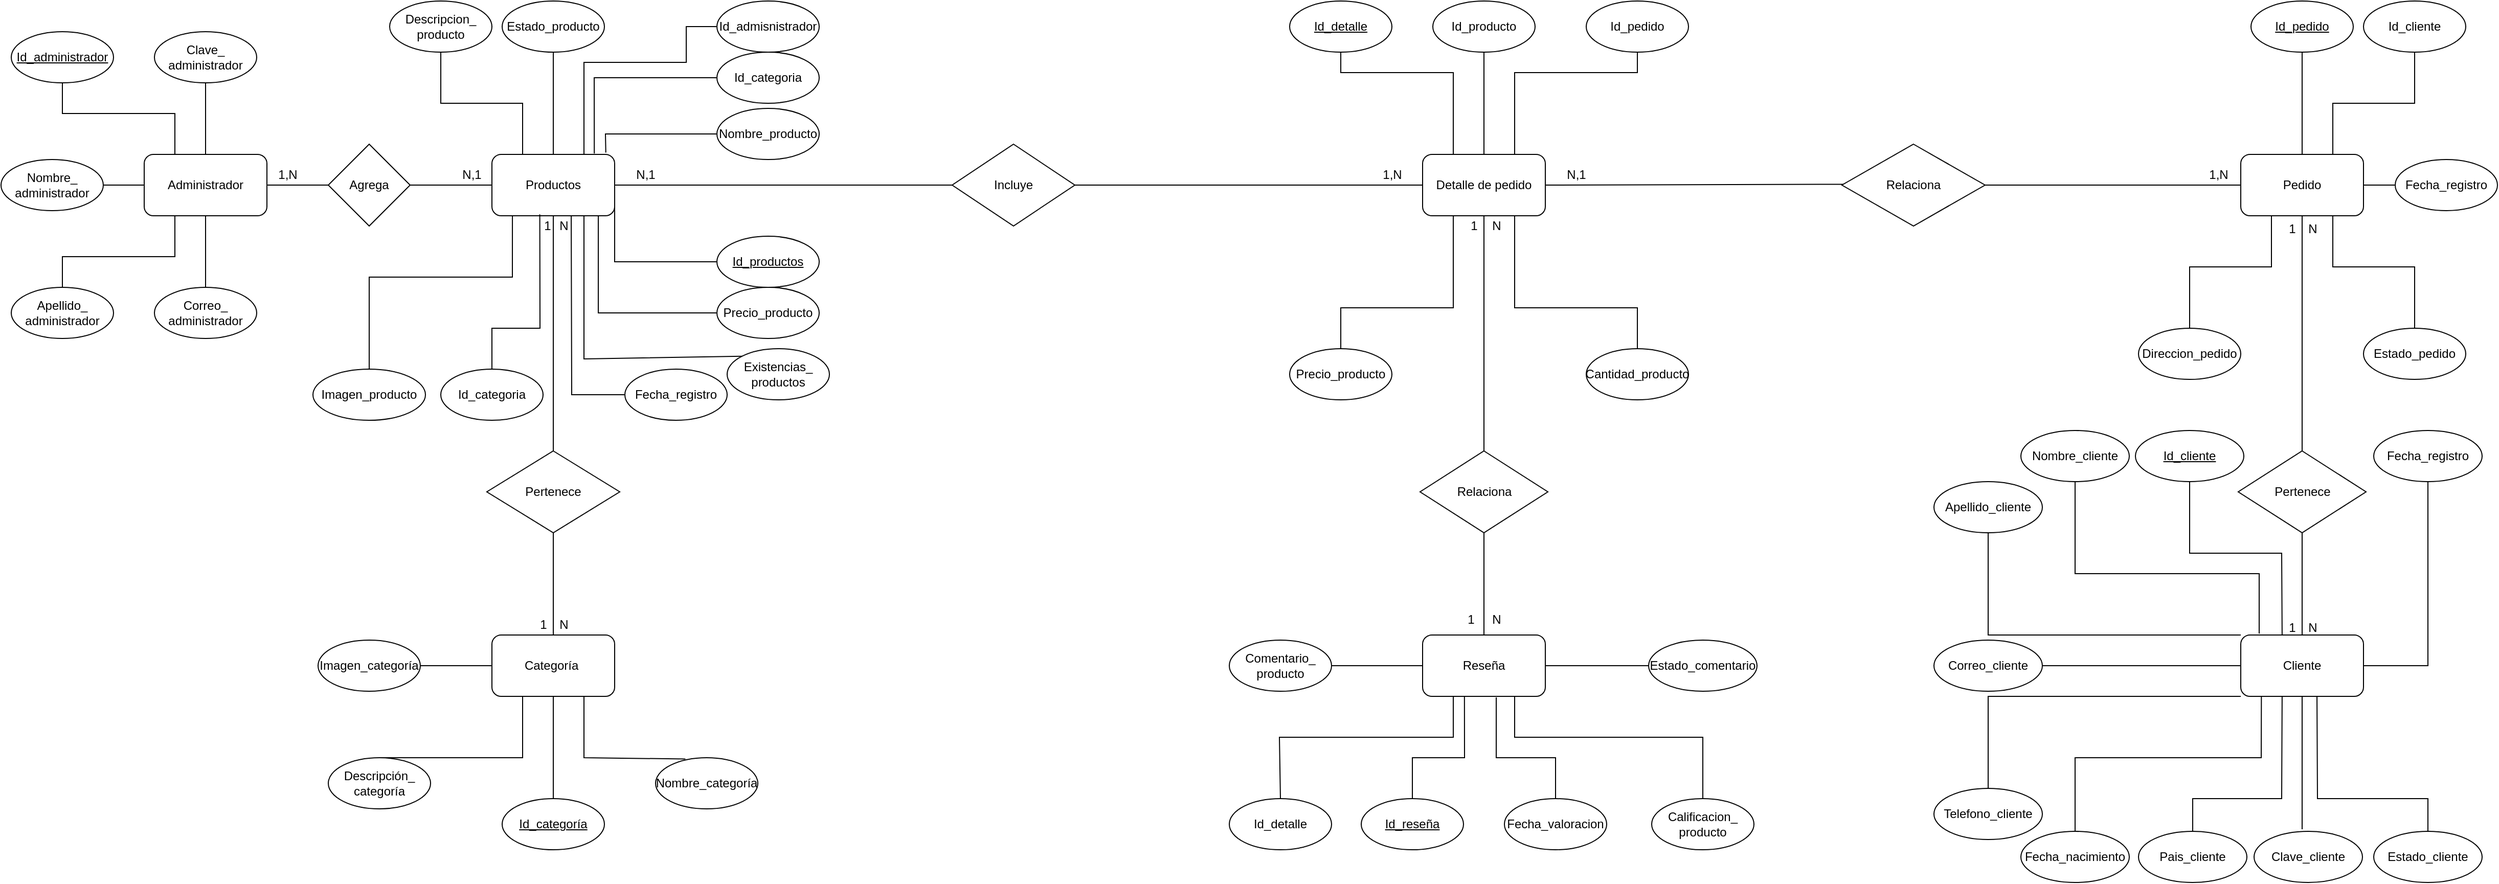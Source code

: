 <mxfile version="23.1.5" type="device">
  <diagram name="Página-1" id="8ECtquWS9Tgu9oOUBuu8">
    <mxGraphModel dx="1050" dy="621" grid="1" gridSize="10" guides="1" tooltips="1" connect="1" arrows="1" fold="1" page="1" pageScale="1" pageWidth="827" pageHeight="1169" math="0" shadow="0">
      <root>
        <mxCell id="0" />
        <mxCell id="1" parent="0" />
        <mxCell id="kZJSMgrCVQplBnDcgvXw-1" value="Administrador" style="rounded=1;whiteSpace=wrap;html=1;" parent="1" vertex="1">
          <mxGeometry x="180" y="150" width="120" height="60" as="geometry" />
        </mxCell>
        <mxCell id="kZJSMgrCVQplBnDcgvXw-2" value="&lt;u&gt;Id_administrador&lt;/u&gt;" style="ellipse;whiteSpace=wrap;html=1;" parent="1" vertex="1">
          <mxGeometry x="50" y="30" width="100" height="50" as="geometry" />
        </mxCell>
        <mxCell id="kZJSMgrCVQplBnDcgvXw-4" value="Nombre_&lt;br&gt;administrador" style="ellipse;whiteSpace=wrap;html=1;" parent="1" vertex="1">
          <mxGeometry x="40" y="155" width="100" height="50" as="geometry" />
        </mxCell>
        <mxCell id="kZJSMgrCVQplBnDcgvXw-7" value="Apellido_&lt;br&gt;administrador" style="ellipse;whiteSpace=wrap;html=1;" parent="1" vertex="1">
          <mxGeometry x="50" y="280" width="100" height="50" as="geometry" />
        </mxCell>
        <mxCell id="kZJSMgrCVQplBnDcgvXw-9" value="Correo_&lt;br&gt;administrador" style="ellipse;whiteSpace=wrap;html=1;" parent="1" vertex="1">
          <mxGeometry x="190" y="280" width="100" height="50" as="geometry" />
        </mxCell>
        <mxCell id="kZJSMgrCVQplBnDcgvXw-11" value="Clave_&lt;br&gt;administrador" style="ellipse;whiteSpace=wrap;html=1;" parent="1" vertex="1">
          <mxGeometry x="190" y="30" width="100" height="50" as="geometry" />
        </mxCell>
        <mxCell id="kZJSMgrCVQplBnDcgvXw-13" value="Agrega" style="rhombus;whiteSpace=wrap;html=1;" parent="1" vertex="1">
          <mxGeometry x="360" y="140" width="80" height="80" as="geometry" />
        </mxCell>
        <mxCell id="kZJSMgrCVQplBnDcgvXw-15" value="" style="endArrow=none;html=1;rounded=0;entryX=0.5;entryY=1;entryDx=0;entryDy=0;exitX=0.25;exitY=0;exitDx=0;exitDy=0;" parent="1" source="kZJSMgrCVQplBnDcgvXw-1" target="kZJSMgrCVQplBnDcgvXw-2" edge="1">
          <mxGeometry width="50" height="50" relative="1" as="geometry">
            <mxPoint x="70" y="140" as="sourcePoint" />
            <mxPoint x="120" y="90" as="targetPoint" />
            <Array as="points">
              <mxPoint x="210" y="110" />
              <mxPoint x="100" y="110" />
            </Array>
          </mxGeometry>
        </mxCell>
        <mxCell id="kZJSMgrCVQplBnDcgvXw-16" value="" style="endArrow=none;html=1;rounded=0;entryX=0.5;entryY=0;entryDx=0;entryDy=0;exitX=0.25;exitY=1;exitDx=0;exitDy=0;" parent="1" source="kZJSMgrCVQplBnDcgvXw-1" target="kZJSMgrCVQplBnDcgvXw-7" edge="1">
          <mxGeometry width="50" height="50" relative="1" as="geometry">
            <mxPoint x="210" y="290" as="sourcePoint" />
            <mxPoint x="100" y="220" as="targetPoint" />
            <Array as="points">
              <mxPoint x="210" y="250" />
              <mxPoint x="100" y="250" />
            </Array>
          </mxGeometry>
        </mxCell>
        <mxCell id="kZJSMgrCVQplBnDcgvXw-17" value="" style="endArrow=none;html=1;rounded=0;exitX=1;exitY=0.5;exitDx=0;exitDy=0;entryX=0;entryY=0.5;entryDx=0;entryDy=0;" parent="1" source="kZJSMgrCVQplBnDcgvXw-4" target="kZJSMgrCVQplBnDcgvXw-1" edge="1">
          <mxGeometry width="50" height="50" relative="1" as="geometry">
            <mxPoint x="140" y="240" as="sourcePoint" />
            <mxPoint x="190" y="190" as="targetPoint" />
          </mxGeometry>
        </mxCell>
        <mxCell id="kZJSMgrCVQplBnDcgvXw-18" value="" style="endArrow=none;html=1;rounded=0;entryX=0.5;entryY=1;entryDx=0;entryDy=0;exitX=0.5;exitY=0;exitDx=0;exitDy=0;" parent="1" source="kZJSMgrCVQplBnDcgvXw-1" target="kZJSMgrCVQplBnDcgvXw-11" edge="1">
          <mxGeometry width="50" height="50" relative="1" as="geometry">
            <mxPoint x="310" y="150" as="sourcePoint" />
            <mxPoint x="360" y="100" as="targetPoint" />
          </mxGeometry>
        </mxCell>
        <mxCell id="kZJSMgrCVQplBnDcgvXw-19" value="" style="endArrow=none;html=1;rounded=0;entryX=0.5;entryY=1;entryDx=0;entryDy=0;exitX=0.5;exitY=0;exitDx=0;exitDy=0;" parent="1" source="kZJSMgrCVQplBnDcgvXw-9" target="kZJSMgrCVQplBnDcgvXw-1" edge="1">
          <mxGeometry width="50" height="50" relative="1" as="geometry">
            <mxPoint x="380" y="300" as="sourcePoint" />
            <mxPoint x="430" y="250" as="targetPoint" />
          </mxGeometry>
        </mxCell>
        <mxCell id="kZJSMgrCVQplBnDcgvXw-20" value="" style="endArrow=none;html=1;rounded=0;exitX=1;exitY=0.5;exitDx=0;exitDy=0;entryX=0;entryY=0.5;entryDx=0;entryDy=0;" parent="1" source="kZJSMgrCVQplBnDcgvXw-1" target="kZJSMgrCVQplBnDcgvXw-13" edge="1">
          <mxGeometry width="50" height="50" relative="1" as="geometry">
            <mxPoint x="340" y="240" as="sourcePoint" />
            <mxPoint x="390" y="190" as="targetPoint" />
          </mxGeometry>
        </mxCell>
        <mxCell id="kZJSMgrCVQplBnDcgvXw-22" value="Productos" style="rounded=1;whiteSpace=wrap;html=1;" parent="1" vertex="1">
          <mxGeometry x="520" y="150" width="120" height="60" as="geometry" />
        </mxCell>
        <mxCell id="kZJSMgrCVQplBnDcgvXw-24" value="&lt;u&gt;Id_productos&lt;/u&gt;" style="ellipse;whiteSpace=wrap;html=1;" parent="1" vertex="1">
          <mxGeometry x="740" y="230" width="100" height="50" as="geometry" />
        </mxCell>
        <mxCell id="kZJSMgrCVQplBnDcgvXw-26" value="Id_categoria" style="ellipse;whiteSpace=wrap;html=1;" parent="1" vertex="1">
          <mxGeometry x="470" y="360" width="100" height="50" as="geometry" />
        </mxCell>
        <mxCell id="kZJSMgrCVQplBnDcgvXw-28" value="Id_categoria" style="ellipse;whiteSpace=wrap;html=1;" parent="1" vertex="1">
          <mxGeometry x="740" y="50" width="100" height="50" as="geometry" />
        </mxCell>
        <mxCell id="kZJSMgrCVQplBnDcgvXw-29" value="Nombre_producto" style="ellipse;whiteSpace=wrap;html=1;" parent="1" vertex="1">
          <mxGeometry x="740" y="105" width="100" height="50" as="geometry" />
        </mxCell>
        <mxCell id="kZJSMgrCVQplBnDcgvXw-31" value="Descripcion_&lt;br&gt;producto" style="ellipse;whiteSpace=wrap;html=1;" parent="1" vertex="1">
          <mxGeometry x="420" width="100" height="50" as="geometry" />
        </mxCell>
        <mxCell id="kZJSMgrCVQplBnDcgvXw-34" value="Precio_producto" style="ellipse;whiteSpace=wrap;html=1;" parent="1" vertex="1">
          <mxGeometry x="740" y="280" width="100" height="50" as="geometry" />
        </mxCell>
        <mxCell id="kZJSMgrCVQplBnDcgvXw-36" value="Imagen_producto" style="ellipse;whiteSpace=wrap;html=1;" parent="1" vertex="1">
          <mxGeometry x="345" y="360" width="110" height="50" as="geometry" />
        </mxCell>
        <mxCell id="kZJSMgrCVQplBnDcgvXw-38" value="Estado_producto" style="ellipse;whiteSpace=wrap;html=1;" parent="1" vertex="1">
          <mxGeometry x="530" width="100" height="50" as="geometry" />
        </mxCell>
        <mxCell id="kZJSMgrCVQplBnDcgvXw-40" value="Id_admisnistrador" style="ellipse;whiteSpace=wrap;html=1;" parent="1" vertex="1">
          <mxGeometry x="740" width="100" height="50" as="geometry" />
        </mxCell>
        <mxCell id="kZJSMgrCVQplBnDcgvXw-21" value="" style="endArrow=none;html=1;rounded=0;exitX=1;exitY=0.5;exitDx=0;exitDy=0;entryX=0;entryY=0.5;entryDx=0;entryDy=0;" parent="1" source="kZJSMgrCVQplBnDcgvXw-13" target="kZJSMgrCVQplBnDcgvXw-22" edge="1">
          <mxGeometry width="50" height="50" relative="1" as="geometry">
            <mxPoint x="460" y="190" as="sourcePoint" />
            <mxPoint x="470" y="180" as="targetPoint" />
          </mxGeometry>
        </mxCell>
        <mxCell id="kZJSMgrCVQplBnDcgvXw-46" value="" style="endArrow=none;html=1;rounded=0;exitX=0.5;exitY=0;exitDx=0;exitDy=0;entryX=0.5;entryY=1;entryDx=0;entryDy=0;" parent="1" source="kZJSMgrCVQplBnDcgvXw-22" target="kZJSMgrCVQplBnDcgvXw-38" edge="1">
          <mxGeometry width="50" height="50" relative="1" as="geometry">
            <mxPoint x="570" y="150" as="sourcePoint" />
            <mxPoint x="620" y="100" as="targetPoint" />
          </mxGeometry>
        </mxCell>
        <mxCell id="kZJSMgrCVQplBnDcgvXw-47" value="" style="endArrow=none;html=1;rounded=0;exitX=0.39;exitY=0.977;exitDx=0;exitDy=0;exitPerimeter=0;entryX=0.5;entryY=0;entryDx=0;entryDy=0;" parent="1" source="kZJSMgrCVQplBnDcgvXw-22" target="kZJSMgrCVQplBnDcgvXw-26" edge="1">
          <mxGeometry width="50" height="50" relative="1" as="geometry">
            <mxPoint x="600" y="140" as="sourcePoint" />
            <mxPoint x="690" y="20" as="targetPoint" />
            <Array as="points">
              <mxPoint x="567" y="320" />
              <mxPoint x="520" y="320" />
            </Array>
          </mxGeometry>
        </mxCell>
        <mxCell id="kZJSMgrCVQplBnDcgvXw-48" value="" style="endArrow=none;html=1;rounded=0;exitX=0.75;exitY=0;exitDx=0;exitDy=0;entryX=0;entryY=0.5;entryDx=0;entryDy=0;" parent="1" source="kZJSMgrCVQplBnDcgvXw-22" target="kZJSMgrCVQplBnDcgvXw-40" edge="1">
          <mxGeometry width="50" height="50" relative="1" as="geometry">
            <mxPoint x="640" y="140" as="sourcePoint" />
            <mxPoint x="610" y="40" as="targetPoint" />
            <Array as="points">
              <mxPoint x="610" y="60" />
              <mxPoint x="710" y="60" />
              <mxPoint x="710" y="25" />
            </Array>
          </mxGeometry>
        </mxCell>
        <mxCell id="kZJSMgrCVQplBnDcgvXw-49" value="" style="endArrow=none;html=1;rounded=0;exitX=0.834;exitY=-0.014;exitDx=0;exitDy=0;exitPerimeter=0;entryX=0;entryY=0.5;entryDx=0;entryDy=0;" parent="1" source="kZJSMgrCVQplBnDcgvXw-22" target="kZJSMgrCVQplBnDcgvXw-28" edge="1">
          <mxGeometry width="50" height="50" relative="1" as="geometry">
            <mxPoint x="630" y="140" as="sourcePoint" />
            <mxPoint x="620" y="50" as="targetPoint" />
            <Array as="points">
              <mxPoint x="620" y="75" />
            </Array>
          </mxGeometry>
        </mxCell>
        <mxCell id="kZJSMgrCVQplBnDcgvXw-50" value="" style="endArrow=none;html=1;rounded=0;exitX=0.928;exitY=-0.029;exitDx=0;exitDy=0;exitPerimeter=0;entryX=0;entryY=0.5;entryDx=0;entryDy=0;" parent="1" source="kZJSMgrCVQplBnDcgvXw-22" target="kZJSMgrCVQplBnDcgvXw-29" edge="1">
          <mxGeometry width="50" height="50" relative="1" as="geometry">
            <mxPoint x="680" y="130" as="sourcePoint" />
            <mxPoint x="640" y="80" as="targetPoint" />
            <Array as="points">
              <mxPoint x="631" y="130" />
            </Array>
          </mxGeometry>
        </mxCell>
        <mxCell id="kZJSMgrCVQplBnDcgvXw-51" value="" style="endArrow=none;html=1;rounded=0;exitX=0.25;exitY=0;exitDx=0;exitDy=0;entryX=0.5;entryY=1;entryDx=0;entryDy=0;" parent="1" source="kZJSMgrCVQplBnDcgvXw-22" target="kZJSMgrCVQplBnDcgvXw-31" edge="1">
          <mxGeometry width="50" height="50" relative="1" as="geometry">
            <mxPoint x="680" y="190" as="sourcePoint" />
            <mxPoint x="660" y="140" as="targetPoint" />
            <Array as="points">
              <mxPoint x="550" y="100" />
              <mxPoint x="470" y="100" />
            </Array>
          </mxGeometry>
        </mxCell>
        <mxCell id="kZJSMgrCVQplBnDcgvXw-52" value="" style="endArrow=none;html=1;rounded=0;entryX=0.5;entryY=0;entryDx=0;entryDy=0;exitX=0.167;exitY=1;exitDx=0;exitDy=0;exitPerimeter=0;" parent="1" source="kZJSMgrCVQplBnDcgvXw-22" target="kZJSMgrCVQplBnDcgvXw-36" edge="1">
          <mxGeometry width="50" height="50" relative="1" as="geometry">
            <mxPoint x="455" y="220" as="sourcePoint" />
            <mxPoint x="720" y="180" as="targetPoint" />
            <Array as="points">
              <mxPoint x="540" y="270" />
              <mxPoint x="400" y="270" />
            </Array>
          </mxGeometry>
        </mxCell>
        <mxCell id="kZJSMgrCVQplBnDcgvXw-53" value="" style="endArrow=none;html=1;rounded=0;exitX=0;exitY=0.5;exitDx=0;exitDy=0;" parent="1" source="kZJSMgrCVQplBnDcgvXw-24" edge="1">
          <mxGeometry width="50" height="50" relative="1" as="geometry">
            <mxPoint x="670" y="280" as="sourcePoint" />
            <mxPoint x="640" y="195" as="targetPoint" />
            <Array as="points">
              <mxPoint x="640" y="255" />
            </Array>
          </mxGeometry>
        </mxCell>
        <mxCell id="kZJSMgrCVQplBnDcgvXw-54" value="" style="endArrow=none;html=1;rounded=0;exitX=0;exitY=0.5;exitDx=0;exitDy=0;" parent="1" source="kZJSMgrCVQplBnDcgvXw-34" edge="1">
          <mxGeometry width="50" height="50" relative="1" as="geometry">
            <mxPoint x="610" y="340" as="sourcePoint" />
            <mxPoint x="624" y="210" as="targetPoint" />
            <Array as="points">
              <mxPoint x="624" y="305" />
            </Array>
          </mxGeometry>
        </mxCell>
        <mxCell id="kZJSMgrCVQplBnDcgvXw-57" value="Existencias_&lt;br&gt;productos" style="ellipse;whiteSpace=wrap;html=1;" parent="1" vertex="1">
          <mxGeometry x="750" y="340" width="100" height="50" as="geometry" />
        </mxCell>
        <mxCell id="kZJSMgrCVQplBnDcgvXw-58" value="" style="endArrow=none;html=1;rounded=0;entryX=0.75;entryY=1;entryDx=0;entryDy=0;exitX=0;exitY=0;exitDx=0;exitDy=0;" parent="1" source="kZJSMgrCVQplBnDcgvXw-57" target="kZJSMgrCVQplBnDcgvXw-22" edge="1">
          <mxGeometry width="50" height="50" relative="1" as="geometry">
            <mxPoint x="530" y="340" as="sourcePoint" />
            <mxPoint x="580" y="290" as="targetPoint" />
            <Array as="points">
              <mxPoint x="610" y="350" />
            </Array>
          </mxGeometry>
        </mxCell>
        <mxCell id="kZJSMgrCVQplBnDcgvXw-59" value="" style="endArrow=none;html=1;rounded=0;entryX=0.646;entryY=1.006;entryDx=0;entryDy=0;entryPerimeter=0;exitX=0;exitY=0.5;exitDx=0;exitDy=0;" parent="1" source="kZJSMgrCVQplBnDcgvXw-60" target="kZJSMgrCVQplBnDcgvXw-22" edge="1">
          <mxGeometry width="50" height="50" relative="1" as="geometry">
            <mxPoint x="598" y="400" as="sourcePoint" />
            <mxPoint x="570.0" y="220.0" as="targetPoint" />
            <Array as="points">
              <mxPoint x="598" y="385" />
            </Array>
          </mxGeometry>
        </mxCell>
        <mxCell id="kZJSMgrCVQplBnDcgvXw-60" value="Fecha_registro" style="ellipse;whiteSpace=wrap;html=1;" parent="1" vertex="1">
          <mxGeometry x="650" y="360" width="100" height="50" as="geometry" />
        </mxCell>
        <mxCell id="kZJSMgrCVQplBnDcgvXw-61" value="" style="endArrow=none;html=1;rounded=0;entryX=0.5;entryY=1;entryDx=0;entryDy=0;exitX=0.5;exitY=0;exitDx=0;exitDy=0;" parent="1" source="kZJSMgrCVQplBnDcgvXw-62" target="kZJSMgrCVQplBnDcgvXw-22" edge="1">
          <mxGeometry width="50" height="50" relative="1" as="geometry">
            <mxPoint x="580" y="420" as="sourcePoint" />
            <mxPoint x="550" y="390" as="targetPoint" />
          </mxGeometry>
        </mxCell>
        <mxCell id="kZJSMgrCVQplBnDcgvXw-62" value="Pertenece" style="rhombus;whiteSpace=wrap;html=1;" parent="1" vertex="1">
          <mxGeometry x="515" y="440" width="130" height="80" as="geometry" />
        </mxCell>
        <mxCell id="kZJSMgrCVQplBnDcgvXw-63" value="" style="endArrow=none;html=1;rounded=0;entryX=0.5;entryY=1;entryDx=0;entryDy=0;exitX=0.5;exitY=0;exitDx=0;exitDy=0;" parent="1" source="kZJSMgrCVQplBnDcgvXw-64" target="kZJSMgrCVQplBnDcgvXw-62" edge="1">
          <mxGeometry width="50" height="50" relative="1" as="geometry">
            <mxPoint x="580" y="650" as="sourcePoint" />
            <mxPoint x="580" y="550" as="targetPoint" />
          </mxGeometry>
        </mxCell>
        <mxCell id="kZJSMgrCVQplBnDcgvXw-64" value="Categoría&amp;nbsp;" style="rounded=1;whiteSpace=wrap;html=1;" parent="1" vertex="1">
          <mxGeometry x="520" y="620" width="120" height="60" as="geometry" />
        </mxCell>
        <mxCell id="kZJSMgrCVQplBnDcgvXw-65" value="" style="endArrow=none;html=1;rounded=0;exitX=0.5;exitY=1;exitDx=0;exitDy=0;entryX=0.5;entryY=0;entryDx=0;entryDy=0;" parent="1" source="kZJSMgrCVQplBnDcgvXw-64" target="kZJSMgrCVQplBnDcgvXw-66" edge="1">
          <mxGeometry width="50" height="50" relative="1" as="geometry">
            <mxPoint x="580" y="830" as="sourcePoint" />
            <mxPoint x="580" y="850" as="targetPoint" />
          </mxGeometry>
        </mxCell>
        <mxCell id="kZJSMgrCVQplBnDcgvXw-66" value="&lt;u&gt;Id_categoría&lt;/u&gt;" style="ellipse;whiteSpace=wrap;html=1;" parent="1" vertex="1">
          <mxGeometry x="530" y="780" width="100" height="50" as="geometry" />
        </mxCell>
        <mxCell id="kZJSMgrCVQplBnDcgvXw-67" value="Nombre_categoría" style="ellipse;whiteSpace=wrap;html=1;" parent="1" vertex="1">
          <mxGeometry x="680" y="740" width="100" height="50" as="geometry" />
        </mxCell>
        <mxCell id="kZJSMgrCVQplBnDcgvXw-68" value="" style="endArrow=none;html=1;rounded=0;exitX=0.75;exitY=1;exitDx=0;exitDy=0;entryX=0.292;entryY=0.025;entryDx=0;entryDy=0;entryPerimeter=0;" parent="1" source="kZJSMgrCVQplBnDcgvXw-64" target="kZJSMgrCVQplBnDcgvXw-67" edge="1">
          <mxGeometry width="50" height="50" relative="1" as="geometry">
            <mxPoint x="640" y="800" as="sourcePoint" />
            <mxPoint x="690" y="820" as="targetPoint" />
            <Array as="points">
              <mxPoint x="610" y="740" />
            </Array>
          </mxGeometry>
        </mxCell>
        <mxCell id="kZJSMgrCVQplBnDcgvXw-69" value="" style="endArrow=none;html=1;rounded=0;entryX=0.5;entryY=0;entryDx=0;entryDy=0;exitX=0.25;exitY=1;exitDx=0;exitDy=0;" parent="1" source="kZJSMgrCVQplBnDcgvXw-64" target="kZJSMgrCVQplBnDcgvXw-70" edge="1">
          <mxGeometry width="50" height="50" relative="1" as="geometry">
            <mxPoint x="540" y="790" as="sourcePoint" />
            <mxPoint x="730" y="775" as="targetPoint" />
            <Array as="points">
              <mxPoint x="550" y="740" />
            </Array>
          </mxGeometry>
        </mxCell>
        <mxCell id="kZJSMgrCVQplBnDcgvXw-70" value="Descripción_&lt;br&gt;categoría" style="ellipse;whiteSpace=wrap;html=1;" parent="1" vertex="1">
          <mxGeometry x="360" y="740" width="100" height="50" as="geometry" />
        </mxCell>
        <mxCell id="kZJSMgrCVQplBnDcgvXw-73" value="" style="endArrow=none;html=1;rounded=0;entryX=0;entryY=0.5;entryDx=0;entryDy=0;exitX=1;exitY=0.5;exitDx=0;exitDy=0;" parent="1" source="kZJSMgrCVQplBnDcgvXw-75" target="kZJSMgrCVQplBnDcgvXw-64" edge="1">
          <mxGeometry width="50" height="50" relative="1" as="geometry">
            <mxPoint x="470" y="760" as="sourcePoint" />
            <mxPoint x="470" y="760" as="targetPoint" />
          </mxGeometry>
        </mxCell>
        <mxCell id="kZJSMgrCVQplBnDcgvXw-75" value="Imagen_categoría" style="ellipse;whiteSpace=wrap;html=1;" parent="1" vertex="1">
          <mxGeometry x="350" y="625" width="100" height="50" as="geometry" />
        </mxCell>
        <mxCell id="kZJSMgrCVQplBnDcgvXw-77" value="" style="endArrow=none;html=1;rounded=0;exitX=1;exitY=0.5;exitDx=0;exitDy=0;entryX=0;entryY=0.5;entryDx=0;entryDy=0;" parent="1" source="kZJSMgrCVQplBnDcgvXw-22" target="kZJSMgrCVQplBnDcgvXw-78" edge="1">
          <mxGeometry width="50" height="50" relative="1" as="geometry">
            <mxPoint x="980" y="230" as="sourcePoint" />
            <mxPoint x="1070" y="180" as="targetPoint" />
          </mxGeometry>
        </mxCell>
        <mxCell id="kZJSMgrCVQplBnDcgvXw-78" value="Incluye" style="rhombus;whiteSpace=wrap;html=1;" parent="1" vertex="1">
          <mxGeometry x="970" y="140" width="120" height="80" as="geometry" />
        </mxCell>
        <mxCell id="kZJSMgrCVQplBnDcgvXw-79" value="" style="endArrow=none;html=1;rounded=0;exitX=1;exitY=0.5;exitDx=0;exitDy=0;entryX=0;entryY=0.5;entryDx=0;entryDy=0;" parent="1" source="kZJSMgrCVQplBnDcgvXw-78" target="kZJSMgrCVQplBnDcgvXw-80" edge="1">
          <mxGeometry width="50" height="50" relative="1" as="geometry">
            <mxPoint x="1140" y="210" as="sourcePoint" />
            <mxPoint x="1430" y="180" as="targetPoint" />
          </mxGeometry>
        </mxCell>
        <mxCell id="kZJSMgrCVQplBnDcgvXw-80" value="Detalle de pedido" style="rounded=1;whiteSpace=wrap;html=1;" parent="1" vertex="1">
          <mxGeometry x="1430" y="150" width="120" height="60" as="geometry" />
        </mxCell>
        <mxCell id="kZJSMgrCVQplBnDcgvXw-81" value="" style="endArrow=none;html=1;rounded=0;exitX=0.5;exitY=1;exitDx=0;exitDy=0;entryX=0.25;entryY=0;entryDx=0;entryDy=0;" parent="1" source="kZJSMgrCVQplBnDcgvXw-82" target="kZJSMgrCVQplBnDcgvXw-80" edge="1">
          <mxGeometry width="50" height="50" relative="1" as="geometry">
            <mxPoint x="1390" y="-10" as="sourcePoint" />
            <mxPoint x="1440" y="150" as="targetPoint" />
            <Array as="points">
              <mxPoint x="1350" y="70" />
              <mxPoint x="1460" y="70" />
            </Array>
          </mxGeometry>
        </mxCell>
        <mxCell id="kZJSMgrCVQplBnDcgvXw-82" value="&lt;u&gt;Id_detalle&lt;/u&gt;" style="ellipse;whiteSpace=wrap;html=1;" parent="1" vertex="1">
          <mxGeometry x="1300" width="100" height="50" as="geometry" />
        </mxCell>
        <mxCell id="kZJSMgrCVQplBnDcgvXw-84" style="edgeStyle=orthogonalEdgeStyle;rounded=0;orthogonalLoop=1;jettySize=auto;html=1;exitX=0.5;exitY=1;exitDx=0;exitDy=0;" parent="1" source="kZJSMgrCVQplBnDcgvXw-82" target="kZJSMgrCVQplBnDcgvXw-82" edge="1">
          <mxGeometry relative="1" as="geometry" />
        </mxCell>
        <mxCell id="kZJSMgrCVQplBnDcgvXw-85" value="" style="endArrow=none;html=1;rounded=0;exitX=0.75;exitY=0;exitDx=0;exitDy=0;entryX=0.5;entryY=1;entryDx=0;entryDy=0;" parent="1" source="kZJSMgrCVQplBnDcgvXw-80" target="kZJSMgrCVQplBnDcgvXw-86" edge="1">
          <mxGeometry width="50" height="50" relative="1" as="geometry">
            <mxPoint x="1550" y="200" as="sourcePoint" />
            <mxPoint x="1620" y="200" as="targetPoint" />
            <Array as="points">
              <mxPoint x="1520" y="70" />
              <mxPoint x="1640" y="70" />
            </Array>
          </mxGeometry>
        </mxCell>
        <mxCell id="kZJSMgrCVQplBnDcgvXw-86" value="Id_pedido" style="ellipse;whiteSpace=wrap;html=1;" parent="1" vertex="1">
          <mxGeometry x="1590" width="100" height="50" as="geometry" />
        </mxCell>
        <mxCell id="kZJSMgrCVQplBnDcgvXw-87" value="" style="endArrow=none;html=1;rounded=0;exitX=0.5;exitY=0;exitDx=0;exitDy=0;entryX=0.5;entryY=1;entryDx=0;entryDy=0;" parent="1" source="kZJSMgrCVQplBnDcgvXw-80" target="kZJSMgrCVQplBnDcgvXw-88" edge="1">
          <mxGeometry width="50" height="50" relative="1" as="geometry">
            <mxPoint x="1550" y="160" as="sourcePoint" />
            <mxPoint x="1620" y="150" as="targetPoint" />
            <Array as="points" />
          </mxGeometry>
        </mxCell>
        <mxCell id="kZJSMgrCVQplBnDcgvXw-88" value="Id_producto" style="ellipse;whiteSpace=wrap;html=1;" parent="1" vertex="1">
          <mxGeometry x="1440" width="100" height="50" as="geometry" />
        </mxCell>
        <mxCell id="kZJSMgrCVQplBnDcgvXw-89" value="Cantidad_producto" style="ellipse;whiteSpace=wrap;html=1;" parent="1" vertex="1">
          <mxGeometry x="1590" y="340" width="100" height="50" as="geometry" />
        </mxCell>
        <mxCell id="kZJSMgrCVQplBnDcgvXw-90" value="" style="endArrow=none;html=1;rounded=0;entryX=0.75;entryY=1;entryDx=0;entryDy=0;exitX=0.5;exitY=0;exitDx=0;exitDy=0;" parent="1" source="kZJSMgrCVQplBnDcgvXw-89" target="kZJSMgrCVQplBnDcgvXw-80" edge="1">
          <mxGeometry width="50" height="50" relative="1" as="geometry">
            <mxPoint x="1610" y="260" as="sourcePoint" />
            <mxPoint x="1560" y="240" as="targetPoint" />
            <Array as="points">
              <mxPoint x="1640" y="300" />
              <mxPoint x="1520" y="300" />
            </Array>
          </mxGeometry>
        </mxCell>
        <mxCell id="kZJSMgrCVQplBnDcgvXw-92" value="" style="endArrow=none;html=1;rounded=0;entryX=0.25;entryY=1;entryDx=0;entryDy=0;exitX=0.5;exitY=0;exitDx=0;exitDy=0;" parent="1" source="kZJSMgrCVQplBnDcgvXw-93" target="kZJSMgrCVQplBnDcgvXw-80" edge="1">
          <mxGeometry width="50" height="50" relative="1" as="geometry">
            <mxPoint x="1360" y="290" as="sourcePoint" />
            <mxPoint x="1380" y="320" as="targetPoint" />
            <Array as="points">
              <mxPoint x="1350" y="300" />
              <mxPoint x="1460" y="300" />
            </Array>
          </mxGeometry>
        </mxCell>
        <mxCell id="kZJSMgrCVQplBnDcgvXw-93" value="Precio_producto" style="ellipse;whiteSpace=wrap;html=1;" parent="1" vertex="1">
          <mxGeometry x="1300" y="340" width="100" height="50" as="geometry" />
        </mxCell>
        <mxCell id="kZJSMgrCVQplBnDcgvXw-94" value="" style="endArrow=none;html=1;rounded=0;entryX=0.5;entryY=1;entryDx=0;entryDy=0;exitX=0.5;exitY=0;exitDx=0;exitDy=0;exitPerimeter=0;" parent="1" source="kZJSMgrCVQplBnDcgvXw-95" target="kZJSMgrCVQplBnDcgvXw-80" edge="1">
          <mxGeometry width="50" height="50" relative="1" as="geometry">
            <mxPoint x="1490" y="430" as="sourcePoint" />
            <mxPoint x="1540" y="410" as="targetPoint" />
          </mxGeometry>
        </mxCell>
        <mxCell id="kZJSMgrCVQplBnDcgvXw-95" value="Relaciona" style="rhombus;whiteSpace=wrap;html=1;" parent="1" vertex="1">
          <mxGeometry x="1427.5" y="440" width="125" height="80" as="geometry" />
        </mxCell>
        <mxCell id="kZJSMgrCVQplBnDcgvXw-96" value="" style="endArrow=none;html=1;rounded=0;entryX=0.5;entryY=1;entryDx=0;entryDy=0;exitX=0.5;exitY=0;exitDx=0;exitDy=0;" parent="1" source="kZJSMgrCVQplBnDcgvXw-97" target="kZJSMgrCVQplBnDcgvXw-95" edge="1">
          <mxGeometry width="50" height="50" relative="1" as="geometry">
            <mxPoint x="1490" y="620" as="sourcePoint" />
            <mxPoint x="1450" y="620" as="targetPoint" />
          </mxGeometry>
        </mxCell>
        <mxCell id="kZJSMgrCVQplBnDcgvXw-97" value="Reseña" style="rounded=1;whiteSpace=wrap;html=1;" parent="1" vertex="1">
          <mxGeometry x="1430" y="620" width="120" height="60" as="geometry" />
        </mxCell>
        <mxCell id="kZJSMgrCVQplBnDcgvXw-98" value="&lt;u&gt;Id_reseña&lt;/u&gt;" style="ellipse;whiteSpace=wrap;html=1;" parent="1" vertex="1">
          <mxGeometry x="1370" y="780" width="100" height="50" as="geometry" />
        </mxCell>
        <mxCell id="kZJSMgrCVQplBnDcgvXw-99" value="" style="endArrow=none;html=1;rounded=0;exitX=0.5;exitY=0;exitDx=0;exitDy=0;entryX=0.341;entryY=1;entryDx=0;entryDy=0;entryPerimeter=0;" parent="1" source="kZJSMgrCVQplBnDcgvXw-98" target="kZJSMgrCVQplBnDcgvXw-97" edge="1">
          <mxGeometry width="50" height="50" relative="1" as="geometry">
            <mxPoint x="1580" y="750" as="sourcePoint" />
            <mxPoint x="1630" y="700" as="targetPoint" />
            <Array as="points">
              <mxPoint x="1420" y="740" />
              <mxPoint x="1471" y="740" />
            </Array>
          </mxGeometry>
        </mxCell>
        <mxCell id="kZJSMgrCVQplBnDcgvXw-100" value="" style="endArrow=none;html=1;rounded=0;entryX=0.25;entryY=1;entryDx=0;entryDy=0;exitX=0.5;exitY=0;exitDx=0;exitDy=0;" parent="1" source="kZJSMgrCVQplBnDcgvXw-101" target="kZJSMgrCVQplBnDcgvXw-97" edge="1">
          <mxGeometry width="50" height="50" relative="1" as="geometry">
            <mxPoint x="1340" y="770" as="sourcePoint" />
            <mxPoint x="1370" y="790" as="targetPoint" />
            <Array as="points">
              <mxPoint x="1290" y="720" />
              <mxPoint x="1460" y="720" />
            </Array>
          </mxGeometry>
        </mxCell>
        <mxCell id="kZJSMgrCVQplBnDcgvXw-101" value="Id_detalle" style="ellipse;whiteSpace=wrap;html=1;" parent="1" vertex="1">
          <mxGeometry x="1241" y="780" width="100" height="50" as="geometry" />
        </mxCell>
        <mxCell id="kZJSMgrCVQplBnDcgvXw-102" value="" style="endArrow=none;html=1;rounded=0;entryX=0.75;entryY=1;entryDx=0;entryDy=0;exitX=0.5;exitY=0;exitDx=0;exitDy=0;" parent="1" source="kZJSMgrCVQplBnDcgvXw-103" target="kZJSMgrCVQplBnDcgvXw-97" edge="1">
          <mxGeometry width="50" height="50" relative="1" as="geometry">
            <mxPoint x="1670" y="800" as="sourcePoint" />
            <mxPoint x="1740" y="740" as="targetPoint" />
            <Array as="points">
              <mxPoint x="1704" y="720" />
              <mxPoint x="1520" y="720" />
            </Array>
          </mxGeometry>
        </mxCell>
        <mxCell id="kZJSMgrCVQplBnDcgvXw-103" value="Calificacion_&lt;br&gt;producto" style="ellipse;whiteSpace=wrap;html=1;" parent="1" vertex="1">
          <mxGeometry x="1654" y="780" width="100" height="50" as="geometry" />
        </mxCell>
        <mxCell id="kZJSMgrCVQplBnDcgvXw-104" value="" style="endArrow=none;html=1;rounded=0;entryX=0;entryY=0.5;entryDx=0;entryDy=0;exitX=1;exitY=0.5;exitDx=0;exitDy=0;" parent="1" source="kZJSMgrCVQplBnDcgvXw-105" target="kZJSMgrCVQplBnDcgvXw-97" edge="1">
          <mxGeometry width="50" height="50" relative="1" as="geometry">
            <mxPoint x="1350" y="650" as="sourcePoint" />
            <mxPoint x="1430" y="650" as="targetPoint" />
          </mxGeometry>
        </mxCell>
        <mxCell id="kZJSMgrCVQplBnDcgvXw-105" value="Comentario_&lt;br&gt;producto" style="ellipse;whiteSpace=wrap;html=1;" parent="1" vertex="1">
          <mxGeometry x="1241" y="625" width="100" height="50" as="geometry" />
        </mxCell>
        <mxCell id="kZJSMgrCVQplBnDcgvXw-106" value="Fecha_valoracion" style="ellipse;whiteSpace=wrap;html=1;" parent="1" vertex="1">
          <mxGeometry x="1510" y="780" width="100" height="50" as="geometry" />
        </mxCell>
        <mxCell id="kZJSMgrCVQplBnDcgvXw-107" value="" style="endArrow=none;html=1;rounded=0;exitX=0.5;exitY=0;exitDx=0;exitDy=0;entryX=0.6;entryY=1.016;entryDx=0;entryDy=0;entryPerimeter=0;" parent="1" source="kZJSMgrCVQplBnDcgvXw-106" target="kZJSMgrCVQplBnDcgvXw-97" edge="1">
          <mxGeometry width="50" height="50" relative="1" as="geometry">
            <mxPoint x="1540" y="780" as="sourcePoint" />
            <mxPoint x="1590" y="730" as="targetPoint" />
            <Array as="points">
              <mxPoint x="1560" y="740" />
              <mxPoint x="1502" y="740" />
            </Array>
          </mxGeometry>
        </mxCell>
        <mxCell id="kZJSMgrCVQplBnDcgvXw-108" value="Estado_comentario" style="ellipse;whiteSpace=wrap;html=1;" parent="1" vertex="1">
          <mxGeometry x="1651" y="625" width="106" height="50" as="geometry" />
        </mxCell>
        <mxCell id="kZJSMgrCVQplBnDcgvXw-109" value="" style="endArrow=none;html=1;rounded=0;exitX=1;exitY=0.5;exitDx=0;exitDy=0;entryX=0;entryY=0.5;entryDx=0;entryDy=0;" parent="1" source="kZJSMgrCVQplBnDcgvXw-97" target="kZJSMgrCVQplBnDcgvXw-108" edge="1">
          <mxGeometry width="50" height="50" relative="1" as="geometry">
            <mxPoint x="1610" y="660" as="sourcePoint" />
            <mxPoint x="1660" y="610" as="targetPoint" />
          </mxGeometry>
        </mxCell>
        <mxCell id="kZJSMgrCVQplBnDcgvXw-110" value="" style="endArrow=none;html=1;rounded=0;exitX=1;exitY=0.5;exitDx=0;exitDy=0;entryX=0.044;entryY=0.49;entryDx=0;entryDy=0;entryPerimeter=0;" parent="1" source="kZJSMgrCVQplBnDcgvXw-80" target="kZJSMgrCVQplBnDcgvXw-111" edge="1">
          <mxGeometry width="50" height="50" relative="1" as="geometry">
            <mxPoint x="1670" y="230" as="sourcePoint" />
            <mxPoint x="1830" y="180" as="targetPoint" />
          </mxGeometry>
        </mxCell>
        <mxCell id="kZJSMgrCVQplBnDcgvXw-111" value="Relaciona" style="rhombus;whiteSpace=wrap;html=1;" parent="1" vertex="1">
          <mxGeometry x="1840" y="140" width="140" height="80" as="geometry" />
        </mxCell>
        <mxCell id="kZJSMgrCVQplBnDcgvXw-112" value="" style="endArrow=none;html=1;rounded=0;exitX=1;exitY=0.5;exitDx=0;exitDy=0;entryX=0;entryY=0.5;entryDx=0;entryDy=0;" parent="1" source="kZJSMgrCVQplBnDcgvXw-111" target="kZJSMgrCVQplBnDcgvXw-113" edge="1">
          <mxGeometry width="50" height="50" relative="1" as="geometry">
            <mxPoint x="1980" y="180.5" as="sourcePoint" />
            <mxPoint x="2276" y="179.5" as="targetPoint" />
          </mxGeometry>
        </mxCell>
        <mxCell id="kZJSMgrCVQplBnDcgvXw-113" value="Pedido" style="rounded=1;whiteSpace=wrap;html=1;" parent="1" vertex="1">
          <mxGeometry x="2230" y="150" width="120" height="60" as="geometry" />
        </mxCell>
        <mxCell id="_j-Ffw_kFz6ru1a1oyS1-1" value="" style="endArrow=none;html=1;rounded=0;exitX=0.5;exitY=0;exitDx=0;exitDy=0;entryX=0.5;entryY=1;entryDx=0;entryDy=0;" parent="1" source="kZJSMgrCVQplBnDcgvXw-113" target="_j-Ffw_kFz6ru1a1oyS1-3" edge="1">
          <mxGeometry width="50" height="50" relative="1" as="geometry">
            <mxPoint x="2330" y="140" as="sourcePoint" />
            <mxPoint x="2340" y="70" as="targetPoint" />
          </mxGeometry>
        </mxCell>
        <mxCell id="_j-Ffw_kFz6ru1a1oyS1-3" value="&lt;u&gt;Id_pedido&lt;/u&gt;" style="ellipse;whiteSpace=wrap;html=1;" parent="1" vertex="1">
          <mxGeometry x="2240" width="100" height="50" as="geometry" />
        </mxCell>
        <mxCell id="_j-Ffw_kFz6ru1a1oyS1-4" value="" style="endArrow=none;html=1;rounded=0;exitX=0.75;exitY=0;exitDx=0;exitDy=0;entryX=0.5;entryY=1;entryDx=0;entryDy=0;" parent="1" source="kZJSMgrCVQplBnDcgvXw-113" target="_j-Ffw_kFz6ru1a1oyS1-5" edge="1">
          <mxGeometry width="50" height="50" relative="1" as="geometry">
            <mxPoint x="2450" y="210" as="sourcePoint" />
            <mxPoint x="2490" y="80" as="targetPoint" />
            <Array as="points">
              <mxPoint x="2320" y="100" />
              <mxPoint x="2400" y="100" />
            </Array>
          </mxGeometry>
        </mxCell>
        <mxCell id="_j-Ffw_kFz6ru1a1oyS1-5" value="Id_cliente" style="ellipse;whiteSpace=wrap;html=1;" parent="1" vertex="1">
          <mxGeometry x="2350" width="100" height="50" as="geometry" />
        </mxCell>
        <mxCell id="_j-Ffw_kFz6ru1a1oyS1-6" value="" style="endArrow=none;html=1;rounded=0;exitX=0.75;exitY=1;exitDx=0;exitDy=0;entryX=0.5;entryY=0;entryDx=0;entryDy=0;" parent="1" source="kZJSMgrCVQplBnDcgvXw-113" target="_j-Ffw_kFz6ru1a1oyS1-7" edge="1">
          <mxGeometry width="50" height="50" relative="1" as="geometry">
            <mxPoint x="2360.0" y="254.29" as="sourcePoint" />
            <mxPoint x="2480" y="320" as="targetPoint" />
            <Array as="points">
              <mxPoint x="2320" y="260" />
              <mxPoint x="2400" y="260" />
            </Array>
          </mxGeometry>
        </mxCell>
        <mxCell id="_j-Ffw_kFz6ru1a1oyS1-7" value="Estado_pedido" style="ellipse;whiteSpace=wrap;html=1;" parent="1" vertex="1">
          <mxGeometry x="2350" y="320" width="100" height="50" as="geometry" />
        </mxCell>
        <mxCell id="_j-Ffw_kFz6ru1a1oyS1-8" value="" style="endArrow=none;html=1;rounded=0;exitX=0;exitY=0.5;exitDx=0;exitDy=0;entryX=1;entryY=0.5;entryDx=0;entryDy=0;" parent="1" source="_j-Ffw_kFz6ru1a1oyS1-9" target="kZJSMgrCVQplBnDcgvXw-113" edge="1">
          <mxGeometry width="50" height="50" relative="1" as="geometry">
            <mxPoint x="2340" y="320" as="sourcePoint" />
            <mxPoint x="2390" y="140" as="targetPoint" />
          </mxGeometry>
        </mxCell>
        <mxCell id="_j-Ffw_kFz6ru1a1oyS1-9" value="Fecha_registro" style="ellipse;whiteSpace=wrap;html=1;" parent="1" vertex="1">
          <mxGeometry x="2381" y="155" width="100" height="50" as="geometry" />
        </mxCell>
        <mxCell id="_j-Ffw_kFz6ru1a1oyS1-10" value="" style="endArrow=none;html=1;rounded=0;entryX=0.25;entryY=1;entryDx=0;entryDy=0;exitX=0.5;exitY=0;exitDx=0;exitDy=0;" parent="1" source="_j-Ffw_kFz6ru1a1oyS1-11" target="kZJSMgrCVQplBnDcgvXw-113" edge="1">
          <mxGeometry width="50" height="50" relative="1" as="geometry">
            <mxPoint x="2200" y="330" as="sourcePoint" />
            <mxPoint x="2240" y="320" as="targetPoint" />
            <Array as="points">
              <mxPoint x="2180" y="260" />
              <mxPoint x="2260" y="260" />
            </Array>
          </mxGeometry>
        </mxCell>
        <mxCell id="_j-Ffw_kFz6ru1a1oyS1-11" value="Direccion_pedido" style="ellipse;whiteSpace=wrap;html=1;" parent="1" vertex="1">
          <mxGeometry x="2130" y="320" width="100" height="50" as="geometry" />
        </mxCell>
        <mxCell id="_j-Ffw_kFz6ru1a1oyS1-12" style="edgeStyle=orthogonalEdgeStyle;rounded=0;orthogonalLoop=1;jettySize=auto;html=1;exitX=0.5;exitY=1;exitDx=0;exitDy=0;" parent="1" source="_j-Ffw_kFz6ru1a1oyS1-11" target="_j-Ffw_kFz6ru1a1oyS1-11" edge="1">
          <mxGeometry relative="1" as="geometry" />
        </mxCell>
        <mxCell id="_j-Ffw_kFz6ru1a1oyS1-13" value="" style="endArrow=none;html=1;rounded=0;entryX=0.5;entryY=1;entryDx=0;entryDy=0;exitX=0.5;exitY=0;exitDx=0;exitDy=0;" parent="1" source="_j-Ffw_kFz6ru1a1oyS1-14" target="kZJSMgrCVQplBnDcgvXw-113" edge="1">
          <mxGeometry width="50" height="50" relative="1" as="geometry">
            <mxPoint x="2290" y="440" as="sourcePoint" />
            <mxPoint x="2360" y="500" as="targetPoint" />
          </mxGeometry>
        </mxCell>
        <mxCell id="_j-Ffw_kFz6ru1a1oyS1-14" value="Pertenece" style="rhombus;whiteSpace=wrap;html=1;" parent="1" vertex="1">
          <mxGeometry x="2227.5" y="440" width="125" height="80" as="geometry" />
        </mxCell>
        <mxCell id="_j-Ffw_kFz6ru1a1oyS1-15" value="" style="endArrow=none;html=1;rounded=0;entryX=0.5;entryY=1;entryDx=0;entryDy=0;exitX=0.5;exitY=0;exitDx=0;exitDy=0;" parent="1" source="_j-Ffw_kFz6ru1a1oyS1-16" target="_j-Ffw_kFz6ru1a1oyS1-14" edge="1">
          <mxGeometry width="50" height="50" relative="1" as="geometry">
            <mxPoint x="2290" y="650" as="sourcePoint" />
            <mxPoint x="2320" y="640" as="targetPoint" />
          </mxGeometry>
        </mxCell>
        <mxCell id="_j-Ffw_kFz6ru1a1oyS1-16" value="Cliente" style="rounded=1;whiteSpace=wrap;html=1;" parent="1" vertex="1">
          <mxGeometry x="2230" y="620" width="120" height="60" as="geometry" />
        </mxCell>
        <mxCell id="_j-Ffw_kFz6ru1a1oyS1-17" value="" style="endArrow=none;html=1;rounded=0;entryX=0.337;entryY=-0.004;entryDx=0;entryDy=0;entryPerimeter=0;exitX=0.5;exitY=1;exitDx=0;exitDy=0;" parent="1" source="_j-Ffw_kFz6ru1a1oyS1-19" target="_j-Ffw_kFz6ru1a1oyS1-16" edge="1">
          <mxGeometry width="50" height="50" relative="1" as="geometry">
            <mxPoint x="2180" y="540" as="sourcePoint" />
            <mxPoint x="2190" y="520" as="targetPoint" />
            <Array as="points">
              <mxPoint x="2180" y="540" />
              <mxPoint x="2270" y="540" />
            </Array>
          </mxGeometry>
        </mxCell>
        <mxCell id="_j-Ffw_kFz6ru1a1oyS1-19" value="&lt;u&gt;Id_cliente&lt;/u&gt;" style="ellipse;whiteSpace=wrap;html=1;" parent="1" vertex="1">
          <mxGeometry x="2127" y="420" width="106" height="50" as="geometry" />
        </mxCell>
        <mxCell id="_j-Ffw_kFz6ru1a1oyS1-22" value="" style="endArrow=none;html=1;rounded=0;entryX=0.15;entryY=-0.022;entryDx=0;entryDy=0;entryPerimeter=0;exitX=0.5;exitY=1;exitDx=0;exitDy=0;" parent="1" source="_j-Ffw_kFz6ru1a1oyS1-23" target="_j-Ffw_kFz6ru1a1oyS1-16" edge="1">
          <mxGeometry width="50" height="50" relative="1" as="geometry">
            <mxPoint x="2110" y="470" as="sourcePoint" />
            <mxPoint x="2120" y="600" as="targetPoint" />
            <Array as="points">
              <mxPoint x="2068" y="560" />
              <mxPoint x="2248" y="560" />
            </Array>
          </mxGeometry>
        </mxCell>
        <mxCell id="_j-Ffw_kFz6ru1a1oyS1-23" value="Nombre_cliente" style="ellipse;whiteSpace=wrap;html=1;" parent="1" vertex="1">
          <mxGeometry x="2015" y="420" width="106" height="50" as="geometry" />
        </mxCell>
        <mxCell id="_j-Ffw_kFz6ru1a1oyS1-24" value="" style="endArrow=none;html=1;rounded=0;entryX=0;entryY=0;entryDx=0;entryDy=0;exitX=0.5;exitY=1;exitDx=0;exitDy=0;" parent="1" source="_j-Ffw_kFz6ru1a1oyS1-25" target="_j-Ffw_kFz6ru1a1oyS1-16" edge="1">
          <mxGeometry width="50" height="50" relative="1" as="geometry">
            <mxPoint x="1960" y="470" as="sourcePoint" />
            <mxPoint x="2190" y="640" as="targetPoint" />
            <Array as="points">
              <mxPoint x="1983" y="620" />
            </Array>
          </mxGeometry>
        </mxCell>
        <mxCell id="_j-Ffw_kFz6ru1a1oyS1-25" value="Apellido_cliente" style="ellipse;whiteSpace=wrap;html=1;" parent="1" vertex="1">
          <mxGeometry x="1930" y="470" width="106" height="50" as="geometry" />
        </mxCell>
        <mxCell id="_j-Ffw_kFz6ru1a1oyS1-26" value="" style="endArrow=none;html=1;rounded=0;entryX=0;entryY=0.5;entryDx=0;entryDy=0;exitX=1;exitY=0.5;exitDx=0;exitDy=0;" parent="1" source="_j-Ffw_kFz6ru1a1oyS1-27" target="_j-Ffw_kFz6ru1a1oyS1-16" edge="1">
          <mxGeometry width="50" height="50" relative="1" as="geometry">
            <mxPoint x="2110" y="650" as="sourcePoint" />
            <mxPoint x="2150" y="700" as="targetPoint" />
          </mxGeometry>
        </mxCell>
        <mxCell id="_j-Ffw_kFz6ru1a1oyS1-27" value="Correo_cliente" style="ellipse;whiteSpace=wrap;html=1;" parent="1" vertex="1">
          <mxGeometry x="1930" y="625" width="106" height="50" as="geometry" />
        </mxCell>
        <mxCell id="_j-Ffw_kFz6ru1a1oyS1-28" value="" style="endArrow=none;html=1;rounded=0;entryX=0;entryY=1;entryDx=0;entryDy=0;exitX=0.5;exitY=0;exitDx=0;exitDy=0;" parent="1" source="_j-Ffw_kFz6ru1a1oyS1-29" target="_j-Ffw_kFz6ru1a1oyS1-16" edge="1">
          <mxGeometry width="50" height="50" relative="1" as="geometry">
            <mxPoint x="1980" y="680" as="sourcePoint" />
            <mxPoint x="2080" y="720" as="targetPoint" />
            <Array as="points">
              <mxPoint x="1983" y="680" />
            </Array>
          </mxGeometry>
        </mxCell>
        <mxCell id="_j-Ffw_kFz6ru1a1oyS1-29" value="Telefono_cliente" style="ellipse;whiteSpace=wrap;html=1;" parent="1" vertex="1">
          <mxGeometry x="1930" y="770" width="106" height="50" as="geometry" />
        </mxCell>
        <mxCell id="_j-Ffw_kFz6ru1a1oyS1-30" value="Fecha_nacimiento" style="ellipse;whiteSpace=wrap;html=1;" parent="1" vertex="1">
          <mxGeometry x="2015" y="812" width="106" height="50" as="geometry" />
        </mxCell>
        <mxCell id="_j-Ffw_kFz6ru1a1oyS1-32" value="" style="endArrow=none;html=1;rounded=0;exitX=0.5;exitY=0;exitDx=0;exitDy=0;entryX=0.168;entryY=1.009;entryDx=0;entryDy=0;entryPerimeter=0;" parent="1" source="_j-Ffw_kFz6ru1a1oyS1-30" target="_j-Ffw_kFz6ru1a1oyS1-16" edge="1">
          <mxGeometry width="50" height="50" relative="1" as="geometry">
            <mxPoint x="2060" y="790" as="sourcePoint" />
            <mxPoint x="2070" y="690" as="targetPoint" />
            <Array as="points">
              <mxPoint x="2068" y="740" />
              <mxPoint x="2250" y="740" />
            </Array>
          </mxGeometry>
        </mxCell>
        <mxCell id="_j-Ffw_kFz6ru1a1oyS1-33" value="" style="endArrow=none;html=1;rounded=0;entryX=0.337;entryY=1.009;entryDx=0;entryDy=0;entryPerimeter=0;exitX=0.5;exitY=0;exitDx=0;exitDy=0;" parent="1" source="_j-Ffw_kFz6ru1a1oyS1-34" target="_j-Ffw_kFz6ru1a1oyS1-16" edge="1">
          <mxGeometry width="50" height="50" relative="1" as="geometry">
            <mxPoint x="2270" y="780" as="sourcePoint" />
            <mxPoint x="2230" y="840" as="targetPoint" />
            <Array as="points">
              <mxPoint x="2183" y="780" />
              <mxPoint x="2270" y="780" />
            </Array>
          </mxGeometry>
        </mxCell>
        <mxCell id="_j-Ffw_kFz6ru1a1oyS1-34" value="Pais_cliente" style="ellipse;whiteSpace=wrap;html=1;" parent="1" vertex="1">
          <mxGeometry x="2130" y="812" width="106" height="50" as="geometry" />
        </mxCell>
        <mxCell id="_j-Ffw_kFz6ru1a1oyS1-35" value="" style="endArrow=none;html=1;rounded=0;entryX=0.5;entryY=1;entryDx=0;entryDy=0;" parent="1" target="_j-Ffw_kFz6ru1a1oyS1-16" edge="1">
          <mxGeometry width="50" height="50" relative="1" as="geometry">
            <mxPoint x="2290" y="810" as="sourcePoint" />
            <mxPoint x="2370" y="830" as="targetPoint" />
          </mxGeometry>
        </mxCell>
        <mxCell id="_j-Ffw_kFz6ru1a1oyS1-36" value="Clave_cliente" style="ellipse;whiteSpace=wrap;html=1;" parent="1" vertex="1">
          <mxGeometry x="2243" y="812" width="106" height="50" as="geometry" />
        </mxCell>
        <mxCell id="_j-Ffw_kFz6ru1a1oyS1-37" value="" style="endArrow=none;html=1;rounded=0;exitX=0.5;exitY=0;exitDx=0;exitDy=0;entryX=0.621;entryY=1.009;entryDx=0;entryDy=0;entryPerimeter=0;" parent="1" source="_j-Ffw_kFz6ru1a1oyS1-38" target="_j-Ffw_kFz6ru1a1oyS1-16" edge="1">
          <mxGeometry width="50" height="50" relative="1" as="geometry">
            <mxPoint x="2410" y="800" as="sourcePoint" />
            <mxPoint x="2340" y="720" as="targetPoint" />
            <Array as="points">
              <mxPoint x="2413" y="780" />
              <mxPoint x="2305" y="780" />
            </Array>
          </mxGeometry>
        </mxCell>
        <mxCell id="_j-Ffw_kFz6ru1a1oyS1-38" value="Estado_cliente" style="ellipse;whiteSpace=wrap;html=1;" parent="1" vertex="1">
          <mxGeometry x="2360" y="812" width="106" height="50" as="geometry" />
        </mxCell>
        <mxCell id="_j-Ffw_kFz6ru1a1oyS1-39" value="" style="endArrow=none;html=1;rounded=0;exitX=1;exitY=0.5;exitDx=0;exitDy=0;entryX=0.5;entryY=1;entryDx=0;entryDy=0;" parent="1" source="_j-Ffw_kFz6ru1a1oyS1-16" target="_j-Ffw_kFz6ru1a1oyS1-40" edge="1">
          <mxGeometry width="50" height="50" relative="1" as="geometry">
            <mxPoint x="2370" y="660" as="sourcePoint" />
            <mxPoint x="2410" y="650" as="targetPoint" />
            <Array as="points">
              <mxPoint x="2413" y="650" />
            </Array>
          </mxGeometry>
        </mxCell>
        <mxCell id="_j-Ffw_kFz6ru1a1oyS1-40" value="Fecha_registro" style="ellipse;whiteSpace=wrap;html=1;" parent="1" vertex="1">
          <mxGeometry x="2360" y="420" width="106" height="50" as="geometry" />
        </mxCell>
        <mxCell id="_j-Ffw_kFz6ru1a1oyS1-41" value="1,N" style="text;html=1;align=center;verticalAlign=middle;resizable=0;points=[];autosize=1;strokeColor=none;fillColor=none;" parent="1" vertex="1">
          <mxGeometry x="300" y="155" width="40" height="30" as="geometry" />
        </mxCell>
        <mxCell id="_j-Ffw_kFz6ru1a1oyS1-42" value="N,1" style="text;html=1;align=center;verticalAlign=middle;resizable=0;points=[];autosize=1;strokeColor=none;fillColor=none;" parent="1" vertex="1">
          <mxGeometry x="480" y="155" width="40" height="30" as="geometry" />
        </mxCell>
        <mxCell id="_j-Ffw_kFz6ru1a1oyS1-43" value="N,1" style="text;html=1;align=center;verticalAlign=middle;resizable=0;points=[];autosize=1;strokeColor=none;fillColor=none;" parent="1" vertex="1">
          <mxGeometry x="650" y="155" width="40" height="30" as="geometry" />
        </mxCell>
        <mxCell id="_j-Ffw_kFz6ru1a1oyS1-44" value="1,N" style="text;html=1;align=center;verticalAlign=middle;resizable=0;points=[];autosize=1;strokeColor=none;fillColor=none;" parent="1" vertex="1">
          <mxGeometry x="1380" y="155" width="40" height="30" as="geometry" />
        </mxCell>
        <mxCell id="_j-Ffw_kFz6ru1a1oyS1-45" value="1" style="text;html=1;align=center;verticalAlign=middle;resizable=0;points=[];autosize=1;strokeColor=none;fillColor=none;" parent="1" vertex="1">
          <mxGeometry x="555" y="595" width="30" height="30" as="geometry" />
        </mxCell>
        <mxCell id="_j-Ffw_kFz6ru1a1oyS1-46" value="N" style="text;html=1;align=center;verticalAlign=middle;resizable=0;points=[];autosize=1;strokeColor=none;fillColor=none;" parent="1" vertex="1">
          <mxGeometry x="575" y="595" width="30" height="30" as="geometry" />
        </mxCell>
        <mxCell id="_j-Ffw_kFz6ru1a1oyS1-47" value="N" style="text;html=1;align=center;verticalAlign=middle;resizable=0;points=[];autosize=1;strokeColor=none;fillColor=none;" parent="1" vertex="1">
          <mxGeometry x="575" y="205" width="30" height="30" as="geometry" />
        </mxCell>
        <mxCell id="_j-Ffw_kFz6ru1a1oyS1-49" value="1" style="text;html=1;align=center;verticalAlign=middle;resizable=0;points=[];autosize=1;strokeColor=none;fillColor=none;" parent="1" vertex="1">
          <mxGeometry x="559" y="205" width="30" height="30" as="geometry" />
        </mxCell>
        <mxCell id="_j-Ffw_kFz6ru1a1oyS1-51" value="1" style="text;html=1;align=center;verticalAlign=middle;resizable=0;points=[];autosize=1;strokeColor=none;fillColor=none;" parent="1" vertex="1">
          <mxGeometry x="1465" y="205" width="30" height="30" as="geometry" />
        </mxCell>
        <mxCell id="_j-Ffw_kFz6ru1a1oyS1-52" value="N" style="text;html=1;align=center;verticalAlign=middle;resizable=0;points=[];autosize=1;strokeColor=none;fillColor=none;" parent="1" vertex="1">
          <mxGeometry x="1487" y="205" width="30" height="30" as="geometry" />
        </mxCell>
        <mxCell id="_j-Ffw_kFz6ru1a1oyS1-53" value="1" style="text;html=1;align=center;verticalAlign=middle;resizable=0;points=[];autosize=1;strokeColor=none;fillColor=none;" parent="1" vertex="1">
          <mxGeometry x="1462" y="590" width="30" height="30" as="geometry" />
        </mxCell>
        <mxCell id="_j-Ffw_kFz6ru1a1oyS1-54" value="N" style="text;html=1;align=center;verticalAlign=middle;resizable=0;points=[];autosize=1;strokeColor=none;fillColor=none;" parent="1" vertex="1">
          <mxGeometry x="1487" y="590" width="30" height="30" as="geometry" />
        </mxCell>
        <mxCell id="_j-Ffw_kFz6ru1a1oyS1-55" value="N,1" style="text;html=1;align=center;verticalAlign=middle;resizable=0;points=[];autosize=1;strokeColor=none;fillColor=none;" parent="1" vertex="1">
          <mxGeometry x="1560" y="155" width="40" height="30" as="geometry" />
        </mxCell>
        <mxCell id="_j-Ffw_kFz6ru1a1oyS1-56" value="1,N" style="text;html=1;align=center;verticalAlign=middle;resizable=0;points=[];autosize=1;strokeColor=none;fillColor=none;" parent="1" vertex="1">
          <mxGeometry x="2187.5" y="155" width="40" height="30" as="geometry" />
        </mxCell>
        <mxCell id="_j-Ffw_kFz6ru1a1oyS1-57" value="1" style="text;html=1;align=center;verticalAlign=middle;resizable=0;points=[];autosize=1;strokeColor=none;fillColor=none;" parent="1" vertex="1">
          <mxGeometry x="2265" y="208" width="30" height="30" as="geometry" />
        </mxCell>
        <mxCell id="_j-Ffw_kFz6ru1a1oyS1-58" value="N" style="text;html=1;align=center;verticalAlign=middle;resizable=0;points=[];autosize=1;strokeColor=none;fillColor=none;" parent="1" vertex="1">
          <mxGeometry x="2285" y="208" width="30" height="30" as="geometry" />
        </mxCell>
        <mxCell id="_j-Ffw_kFz6ru1a1oyS1-59" value="1" style="text;html=1;align=center;verticalAlign=middle;resizable=0;points=[];autosize=1;strokeColor=none;fillColor=none;" parent="1" vertex="1">
          <mxGeometry x="2265" y="598" width="30" height="30" as="geometry" />
        </mxCell>
        <mxCell id="_j-Ffw_kFz6ru1a1oyS1-60" value="N" style="text;html=1;align=center;verticalAlign=middle;resizable=0;points=[];autosize=1;strokeColor=none;fillColor=none;" parent="1" vertex="1">
          <mxGeometry x="2285" y="598" width="30" height="30" as="geometry" />
        </mxCell>
      </root>
    </mxGraphModel>
  </diagram>
</mxfile>

